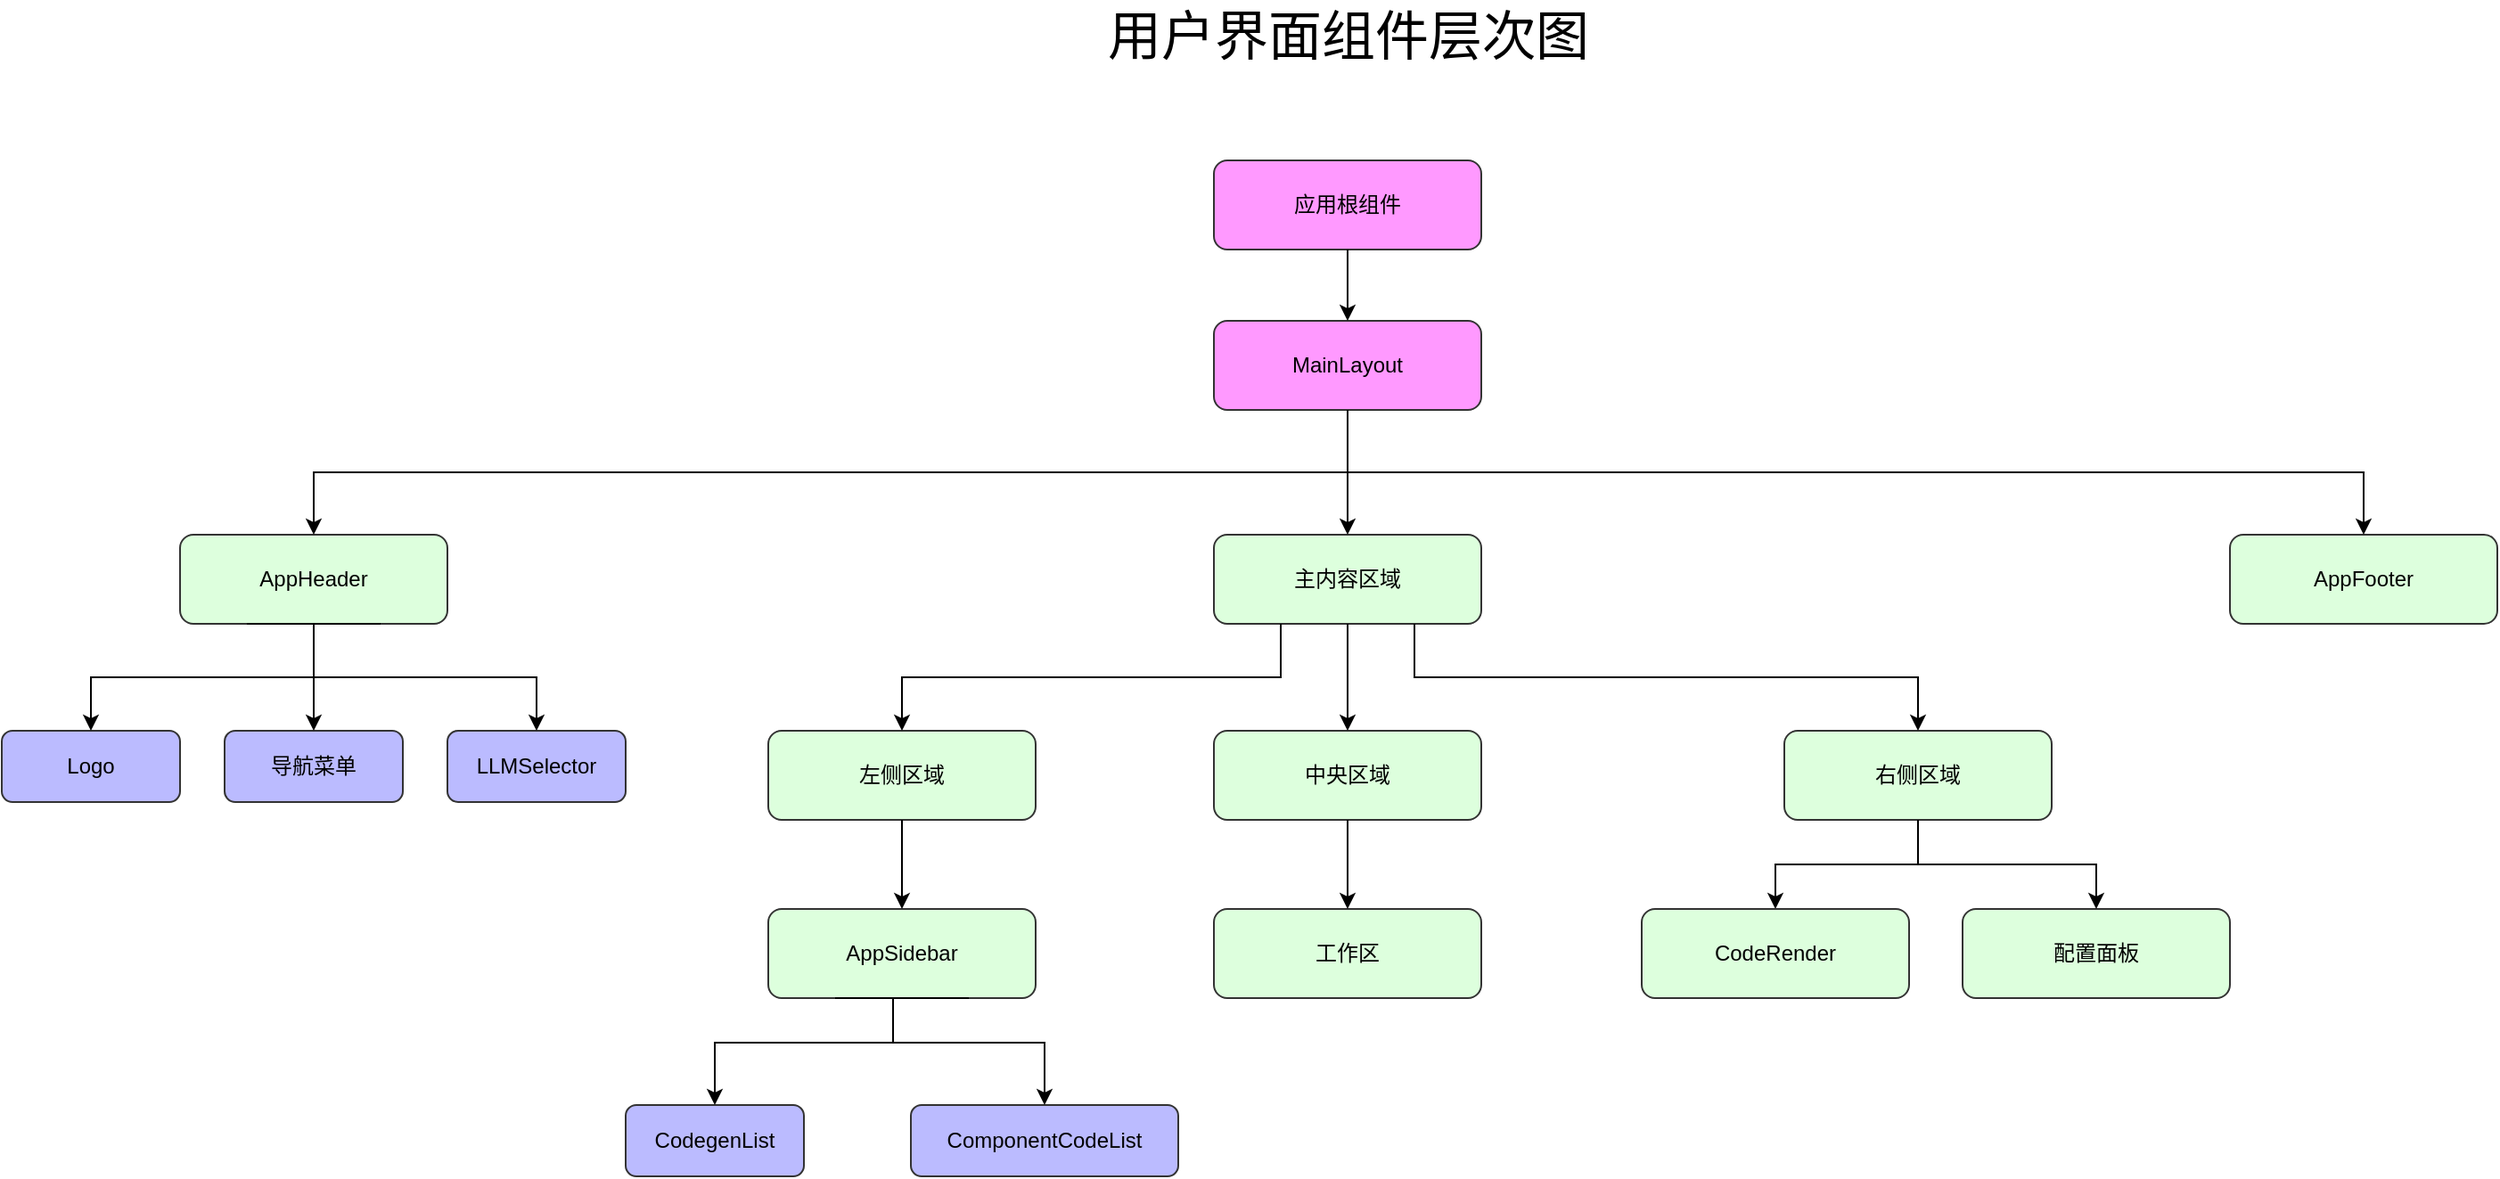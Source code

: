 <mxfile version="27.0.5">
  <diagram name="第 1 页" id="iJtPB5Ay5Y__YaQ73BY-">
    <mxGraphModel dx="2066" dy="743" grid="1" gridSize="10" guides="1" tooltips="1" connect="1" arrows="1" fold="1" page="1" pageScale="1" pageWidth="2200" pageHeight="1920" math="0" shadow="0">
      <root>
        <mxCell id="0" />
        <mxCell id="1" parent="0" />
        <mxCell id="RU728AfMgAIIoUjqGGDW-29" value="应用根组件" style="rounded=1;whiteSpace=wrap;html=1;fillColor=#f9f;strokeColor=#333;strokeWidth=1;" vertex="1" parent="1">
          <mxGeometry x="860" y="120" width="150" height="50" as="geometry" />
        </mxCell>
        <mxCell id="RU728AfMgAIIoUjqGGDW-30" value="MainLayout" style="rounded=1;whiteSpace=wrap;html=1;fillColor=#f9f;strokeColor=#333;strokeWidth=1;" vertex="1" parent="1">
          <mxGeometry x="860" y="210" width="150" height="50" as="geometry" />
        </mxCell>
        <mxCell id="RU728AfMgAIIoUjqGGDW-31" value="" style="edgeStyle=orthogonalEdgeStyle;rounded=0;orthogonalLoop=1;jettySize=auto;html=1;exitX=0.5;exitY=1;exitDx=0;exitDy=0;entryX=0.5;entryY=0;entryDx=0;entryDy=0;" edge="1" parent="1" source="RU728AfMgAIIoUjqGGDW-29" target="RU728AfMgAIIoUjqGGDW-30">
          <mxGeometry relative="1" as="geometry" />
        </mxCell>
        <mxCell id="RU728AfMgAIIoUjqGGDW-32" value="AppHeader" style="rounded=1;whiteSpace=wrap;html=1;fillColor=#dfd;strokeColor=#333;strokeWidth=1;" vertex="1" parent="1">
          <mxGeometry x="280" y="330" width="150" height="50" as="geometry" />
        </mxCell>
        <mxCell id="RU728AfMgAIIoUjqGGDW-33" value="主内容区域" style="rounded=1;whiteSpace=wrap;html=1;fillColor=#dfd;strokeColor=#333;strokeWidth=1;" vertex="1" parent="1">
          <mxGeometry x="860" y="330" width="150" height="50" as="geometry" />
        </mxCell>
        <mxCell id="RU728AfMgAIIoUjqGGDW-34" value="AppFooter" style="rounded=1;whiteSpace=wrap;html=1;fillColor=#dfd;strokeColor=#333;strokeWidth=1;" vertex="1" parent="1">
          <mxGeometry x="1430" y="330" width="150" height="50" as="geometry" />
        </mxCell>
        <mxCell id="RU728AfMgAIIoUjqGGDW-35" value="" style="edgeStyle=orthogonalEdgeStyle;rounded=0;orthogonalLoop=1;jettySize=auto;html=1;exitX=0.5;exitY=1;exitDx=0;exitDy=0;" edge="1" parent="1" source="RU728AfMgAIIoUjqGGDW-30" target="RU728AfMgAIIoUjqGGDW-32">
          <mxGeometry relative="1" as="geometry" />
        </mxCell>
        <mxCell id="RU728AfMgAIIoUjqGGDW-36" value="" style="edgeStyle=orthogonalEdgeStyle;rounded=0;orthogonalLoop=1;jettySize=auto;html=1;exitX=0.5;exitY=1;exitDx=0;exitDy=0;" edge="1" parent="1" source="RU728AfMgAIIoUjqGGDW-30" target="RU728AfMgAIIoUjqGGDW-33">
          <mxGeometry relative="1" as="geometry" />
        </mxCell>
        <mxCell id="RU728AfMgAIIoUjqGGDW-37" value="" style="edgeStyle=orthogonalEdgeStyle;rounded=0;orthogonalLoop=1;jettySize=auto;html=1;exitX=0.5;exitY=1;exitDx=0;exitDy=0;" edge="1" parent="1" source="RU728AfMgAIIoUjqGGDW-30" target="RU728AfMgAIIoUjqGGDW-34">
          <mxGeometry relative="1" as="geometry" />
        </mxCell>
        <mxCell id="RU728AfMgAIIoUjqGGDW-38" value="Logo" style="rounded=1;whiteSpace=wrap;html=1;fillColor=#bbf;strokeColor=#333;strokeWidth=1;" vertex="1" parent="1">
          <mxGeometry x="180" y="440" width="100" height="40" as="geometry" />
        </mxCell>
        <mxCell id="RU728AfMgAIIoUjqGGDW-39" value="导航菜单" style="rounded=1;whiteSpace=wrap;html=1;fillColor=#bbf;strokeColor=#333;strokeWidth=1;" vertex="1" parent="1">
          <mxGeometry x="305" y="440" width="100" height="40" as="geometry" />
        </mxCell>
        <mxCell id="RU728AfMgAIIoUjqGGDW-40" value="LLMSelector" style="rounded=1;whiteSpace=wrap;html=1;fillColor=#bbf;strokeColor=#333;strokeWidth=1;" vertex="1" parent="1">
          <mxGeometry x="430" y="440" width="100" height="40" as="geometry" />
        </mxCell>
        <mxCell id="RU728AfMgAIIoUjqGGDW-41" value="" style="edgeStyle=orthogonalEdgeStyle;rounded=0;orthogonalLoop=1;jettySize=auto;html=1;exitX=0.25;exitY=1;exitDx=0;exitDy=0;entryX=0.5;entryY=0;entryDx=0;entryDy=0;" edge="1" parent="1" source="RU728AfMgAIIoUjqGGDW-32" target="RU728AfMgAIIoUjqGGDW-38">
          <mxGeometry relative="1" as="geometry">
            <Array as="points">
              <mxPoint x="355" y="380" />
              <mxPoint x="355" y="410" />
              <mxPoint x="230" y="410" />
            </Array>
          </mxGeometry>
        </mxCell>
        <mxCell id="RU728AfMgAIIoUjqGGDW-42" value="" style="edgeStyle=orthogonalEdgeStyle;rounded=0;orthogonalLoop=1;jettySize=auto;html=1;exitX=0.5;exitY=1;exitDx=0;exitDy=0;entryX=0.5;entryY=0;entryDx=0;entryDy=0;" edge="1" parent="1" source="RU728AfMgAIIoUjqGGDW-32" target="RU728AfMgAIIoUjqGGDW-39">
          <mxGeometry relative="1" as="geometry" />
        </mxCell>
        <mxCell id="RU728AfMgAIIoUjqGGDW-43" value="" style="edgeStyle=orthogonalEdgeStyle;rounded=0;orthogonalLoop=1;jettySize=auto;html=1;exitX=0.75;exitY=1;exitDx=0;exitDy=0;entryX=0.5;entryY=0;entryDx=0;entryDy=0;" edge="1" parent="1" source="RU728AfMgAIIoUjqGGDW-32" target="RU728AfMgAIIoUjqGGDW-40">
          <mxGeometry relative="1" as="geometry">
            <Array as="points">
              <mxPoint x="355" y="380" />
              <mxPoint x="355" y="410" />
              <mxPoint x="480" y="410" />
            </Array>
          </mxGeometry>
        </mxCell>
        <mxCell id="RU728AfMgAIIoUjqGGDW-44" value="左侧区域" style="rounded=1;whiteSpace=wrap;html=1;fillColor=#dfd;strokeColor=#333;strokeWidth=1;" vertex="1" parent="1">
          <mxGeometry x="610" y="440" width="150" height="50" as="geometry" />
        </mxCell>
        <mxCell id="RU728AfMgAIIoUjqGGDW-45" value="中央区域" style="rounded=1;whiteSpace=wrap;html=1;fillColor=#dfd;strokeColor=#333;strokeWidth=1;" vertex="1" parent="1">
          <mxGeometry x="860" y="440" width="150" height="50" as="geometry" />
        </mxCell>
        <mxCell id="RU728AfMgAIIoUjqGGDW-63" style="edgeStyle=orthogonalEdgeStyle;rounded=0;orthogonalLoop=1;jettySize=auto;html=1;exitX=0.5;exitY=1;exitDx=0;exitDy=0;" edge="1" parent="1" source="RU728AfMgAIIoUjqGGDW-46" target="RU728AfMgAIIoUjqGGDW-62">
          <mxGeometry relative="1" as="geometry" />
        </mxCell>
        <mxCell id="RU728AfMgAIIoUjqGGDW-46" value="右侧区域" style="rounded=1;whiteSpace=wrap;html=1;fillColor=#dfd;strokeColor=#333;strokeWidth=1;" vertex="1" parent="1">
          <mxGeometry x="1180" y="440" width="150" height="50" as="geometry" />
        </mxCell>
        <mxCell id="RU728AfMgAIIoUjqGGDW-47" value="" style="edgeStyle=orthogonalEdgeStyle;rounded=0;orthogonalLoop=1;jettySize=auto;html=1;exitX=0.25;exitY=1;exitDx=0;exitDy=0;entryX=0.5;entryY=0;entryDx=0;entryDy=0;" edge="1" parent="1" source="RU728AfMgAIIoUjqGGDW-33" target="RU728AfMgAIIoUjqGGDW-44">
          <mxGeometry relative="1" as="geometry" />
        </mxCell>
        <mxCell id="RU728AfMgAIIoUjqGGDW-48" value="" style="edgeStyle=orthogonalEdgeStyle;rounded=0;orthogonalLoop=1;jettySize=auto;html=1;exitX=0.5;exitY=1;exitDx=0;exitDy=0;entryX=0.5;entryY=0;entryDx=0;entryDy=0;" edge="1" parent="1" source="RU728AfMgAIIoUjqGGDW-33" target="RU728AfMgAIIoUjqGGDW-45">
          <mxGeometry relative="1" as="geometry" />
        </mxCell>
        <mxCell id="RU728AfMgAIIoUjqGGDW-49" value="" style="edgeStyle=orthogonalEdgeStyle;rounded=0;orthogonalLoop=1;jettySize=auto;html=1;exitX=0.75;exitY=1;exitDx=0;exitDy=0;entryX=0.5;entryY=0;entryDx=0;entryDy=0;" edge="1" parent="1" source="RU728AfMgAIIoUjqGGDW-33" target="RU728AfMgAIIoUjqGGDW-46">
          <mxGeometry relative="1" as="geometry" />
        </mxCell>
        <mxCell id="RU728AfMgAIIoUjqGGDW-50" value="AppSidebar" style="rounded=1;whiteSpace=wrap;html=1;fillColor=#dfd;strokeColor=#333;strokeWidth=1;" vertex="1" parent="1">
          <mxGeometry x="610" y="540" width="150" height="50" as="geometry" />
        </mxCell>
        <mxCell id="RU728AfMgAIIoUjqGGDW-51" value="" style="edgeStyle=orthogonalEdgeStyle;rounded=0;orthogonalLoop=1;jettySize=auto;html=1;exitX=0.5;exitY=1;exitDx=0;exitDy=0;entryX=0.5;entryY=0;entryDx=0;entryDy=0;" edge="1" parent="1" source="RU728AfMgAIIoUjqGGDW-44" target="RU728AfMgAIIoUjqGGDW-50">
          <mxGeometry relative="1" as="geometry" />
        </mxCell>
        <mxCell id="RU728AfMgAIIoUjqGGDW-52" value="CodegenList" style="rounded=1;whiteSpace=wrap;html=1;fillColor=#bbf;strokeColor=#333;strokeWidth=1;" vertex="1" parent="1">
          <mxGeometry x="530" y="650" width="100" height="40" as="geometry" />
        </mxCell>
        <mxCell id="RU728AfMgAIIoUjqGGDW-53" value="ComponentCodeList" style="rounded=1;whiteSpace=wrap;html=1;fillColor=#bbf;strokeColor=#333;strokeWidth=1;" vertex="1" parent="1">
          <mxGeometry x="690" y="650" width="150" height="40" as="geometry" />
        </mxCell>
        <mxCell id="RU728AfMgAIIoUjqGGDW-54" value="" style="edgeStyle=orthogonalEdgeStyle;rounded=0;orthogonalLoop=1;jettySize=auto;html=1;exitX=0.25;exitY=1;exitDx=0;exitDy=0;entryX=0.5;entryY=0;entryDx=0;entryDy=0;" edge="1" parent="1" source="RU728AfMgAIIoUjqGGDW-50" target="RU728AfMgAIIoUjqGGDW-52">
          <mxGeometry relative="1" as="geometry">
            <Array as="points">
              <mxPoint x="680" y="590" />
              <mxPoint x="680" y="615" />
              <mxPoint x="580" y="615" />
            </Array>
          </mxGeometry>
        </mxCell>
        <mxCell id="RU728AfMgAIIoUjqGGDW-55" value="" style="edgeStyle=orthogonalEdgeStyle;rounded=0;orthogonalLoop=1;jettySize=auto;html=1;exitX=0.75;exitY=1;exitDx=0;exitDy=0;entryX=0.5;entryY=0;entryDx=0;entryDy=0;" edge="1" parent="1" source="RU728AfMgAIIoUjqGGDW-50" target="RU728AfMgAIIoUjqGGDW-53">
          <mxGeometry relative="1" as="geometry">
            <Array as="points">
              <mxPoint x="680" y="590" />
              <mxPoint x="680" y="615" />
              <mxPoint x="765" y="615" />
            </Array>
          </mxGeometry>
        </mxCell>
        <mxCell id="RU728AfMgAIIoUjqGGDW-56" value="工作区" style="rounded=1;whiteSpace=wrap;html=1;fillColor=#dfd;strokeColor=#333;strokeWidth=1;" vertex="1" parent="1">
          <mxGeometry x="860" y="540" width="150" height="50" as="geometry" />
        </mxCell>
        <mxCell id="RU728AfMgAIIoUjqGGDW-57" value="" style="edgeStyle=orthogonalEdgeStyle;rounded=0;orthogonalLoop=1;jettySize=auto;html=1;exitX=0.5;exitY=1;exitDx=0;exitDy=0;entryX=0.5;entryY=0;entryDx=0;entryDy=0;" edge="1" parent="1" source="RU728AfMgAIIoUjqGGDW-45" target="RU728AfMgAIIoUjqGGDW-56">
          <mxGeometry relative="1" as="geometry" />
        </mxCell>
        <mxCell id="RU728AfMgAIIoUjqGGDW-58" value="配置面板" style="rounded=1;whiteSpace=wrap;html=1;fillColor=#dfd;strokeColor=#333;strokeWidth=1;" vertex="1" parent="1">
          <mxGeometry x="1280" y="540" width="150" height="50" as="geometry" />
        </mxCell>
        <mxCell id="RU728AfMgAIIoUjqGGDW-59" value="" style="edgeStyle=orthogonalEdgeStyle;rounded=0;orthogonalLoop=1;jettySize=auto;html=1;exitX=0.5;exitY=1;exitDx=0;exitDy=0;entryX=0.5;entryY=0;entryDx=0;entryDy=0;" edge="1" parent="1" source="RU728AfMgAIIoUjqGGDW-46" target="RU728AfMgAIIoUjqGGDW-58">
          <mxGeometry relative="1" as="geometry" />
        </mxCell>
        <mxCell id="RU728AfMgAIIoUjqGGDW-62" value="CodeRender" style="rounded=1;whiteSpace=wrap;html=1;fillColor=#dfd;strokeColor=#333;strokeWidth=1;" vertex="1" parent="1">
          <mxGeometry x="1100" y="540" width="150" height="50" as="geometry" />
        </mxCell>
        <mxCell id="RU728AfMgAIIoUjqGGDW-64" value="&lt;font style=&quot;font-size: 30px;&quot;&gt;用户界面组件层次图&lt;/font&gt;" style="text;html=1;align=center;verticalAlign=middle;whiteSpace=wrap;rounded=0;" vertex="1" parent="1">
          <mxGeometry x="777.5" y="30" width="315" height="40" as="geometry" />
        </mxCell>
      </root>
    </mxGraphModel>
  </diagram>
</mxfile>
